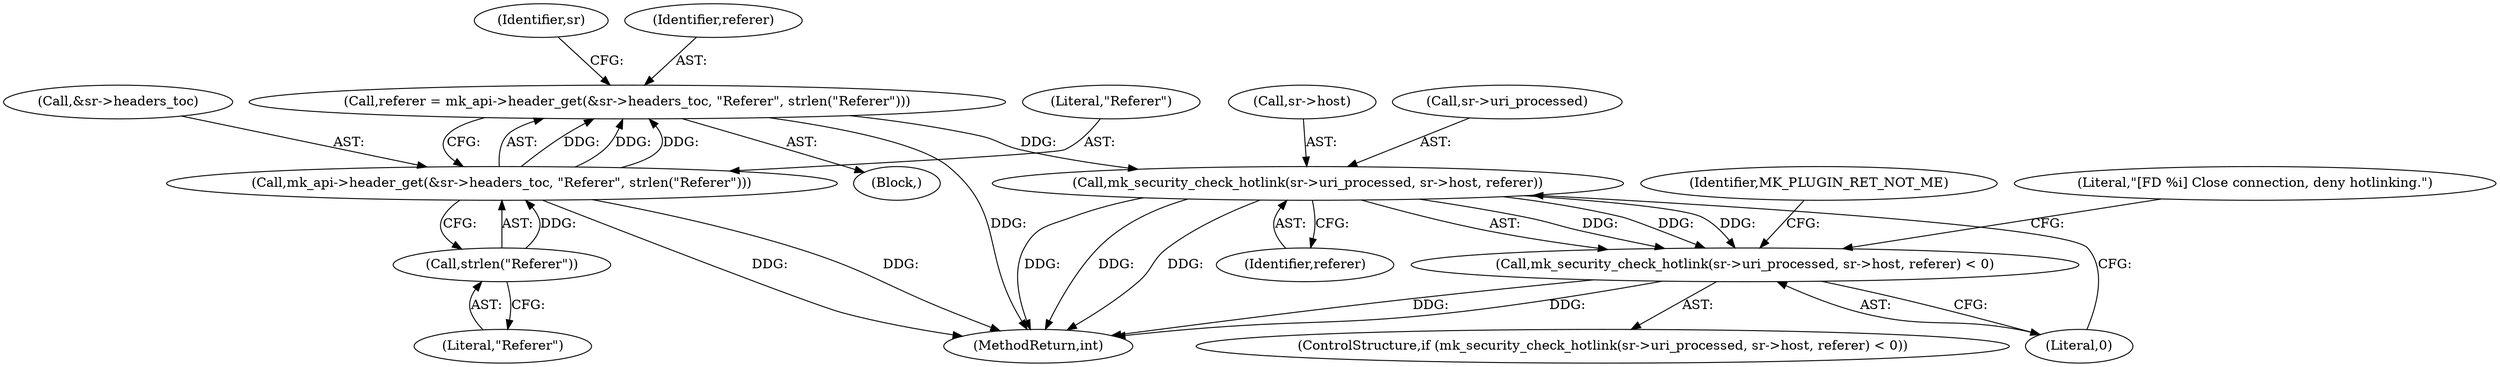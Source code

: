 digraph "0_monkey_15f72c1ee5e0afad20232bdf0fcecab8d62a5d89@pointer" {
"1000152" [label="(Call,mk_security_check_hotlink(sr->uri_processed, sr->host, referer))"];
"1000140" [label="(Call,referer = mk_api->header_get(&sr->headers_toc, \"Referer\", strlen(\"Referer\")))"];
"1000142" [label="(Call,mk_api->header_get(&sr->headers_toc, \"Referer\", strlen(\"Referer\")))"];
"1000148" [label="(Call,strlen(\"Referer\"))"];
"1000151" [label="(Call,mk_security_check_hotlink(sr->uri_processed, sr->host, referer) < 0)"];
"1000160" [label="(Literal,0)"];
"1000174" [label="(MethodReturn,int)"];
"1000154" [label="(Identifier,sr)"];
"1000159" [label="(Identifier,referer)"];
"1000150" [label="(ControlStructure,if (mk_security_check_hotlink(sr->uri_processed, sr->host, referer) < 0))"];
"1000148" [label="(Call,strlen(\"Referer\"))"];
"1000143" [label="(Call,&sr->headers_toc)"];
"1000147" [label="(Literal,\"Referer\")"];
"1000163" [label="(Literal,\"[FD %i] Close connection, deny hotlinking.\")"];
"1000173" [label="(Identifier,MK_PLUGIN_RET_NOT_ME)"];
"1000149" [label="(Literal,\"Referer\")"];
"1000142" [label="(Call,mk_api->header_get(&sr->headers_toc, \"Referer\", strlen(\"Referer\")))"];
"1000140" [label="(Call,referer = mk_api->header_get(&sr->headers_toc, \"Referer\", strlen(\"Referer\")))"];
"1000141" [label="(Identifier,referer)"];
"1000104" [label="(Block,)"];
"1000152" [label="(Call,mk_security_check_hotlink(sr->uri_processed, sr->host, referer))"];
"1000151" [label="(Call,mk_security_check_hotlink(sr->uri_processed, sr->host, referer) < 0)"];
"1000156" [label="(Call,sr->host)"];
"1000153" [label="(Call,sr->uri_processed)"];
"1000152" -> "1000151"  [label="AST: "];
"1000152" -> "1000159"  [label="CFG: "];
"1000153" -> "1000152"  [label="AST: "];
"1000156" -> "1000152"  [label="AST: "];
"1000159" -> "1000152"  [label="AST: "];
"1000160" -> "1000152"  [label="CFG: "];
"1000152" -> "1000174"  [label="DDG: "];
"1000152" -> "1000174"  [label="DDG: "];
"1000152" -> "1000174"  [label="DDG: "];
"1000152" -> "1000151"  [label="DDG: "];
"1000152" -> "1000151"  [label="DDG: "];
"1000152" -> "1000151"  [label="DDG: "];
"1000140" -> "1000152"  [label="DDG: "];
"1000140" -> "1000104"  [label="AST: "];
"1000140" -> "1000142"  [label="CFG: "];
"1000141" -> "1000140"  [label="AST: "];
"1000142" -> "1000140"  [label="AST: "];
"1000154" -> "1000140"  [label="CFG: "];
"1000140" -> "1000174"  [label="DDG: "];
"1000142" -> "1000140"  [label="DDG: "];
"1000142" -> "1000140"  [label="DDG: "];
"1000142" -> "1000140"  [label="DDG: "];
"1000142" -> "1000148"  [label="CFG: "];
"1000143" -> "1000142"  [label="AST: "];
"1000147" -> "1000142"  [label="AST: "];
"1000148" -> "1000142"  [label="AST: "];
"1000142" -> "1000174"  [label="DDG: "];
"1000142" -> "1000174"  [label="DDG: "];
"1000148" -> "1000142"  [label="DDG: "];
"1000148" -> "1000149"  [label="CFG: "];
"1000149" -> "1000148"  [label="AST: "];
"1000151" -> "1000150"  [label="AST: "];
"1000151" -> "1000160"  [label="CFG: "];
"1000160" -> "1000151"  [label="AST: "];
"1000163" -> "1000151"  [label="CFG: "];
"1000173" -> "1000151"  [label="CFG: "];
"1000151" -> "1000174"  [label="DDG: "];
"1000151" -> "1000174"  [label="DDG: "];
}
